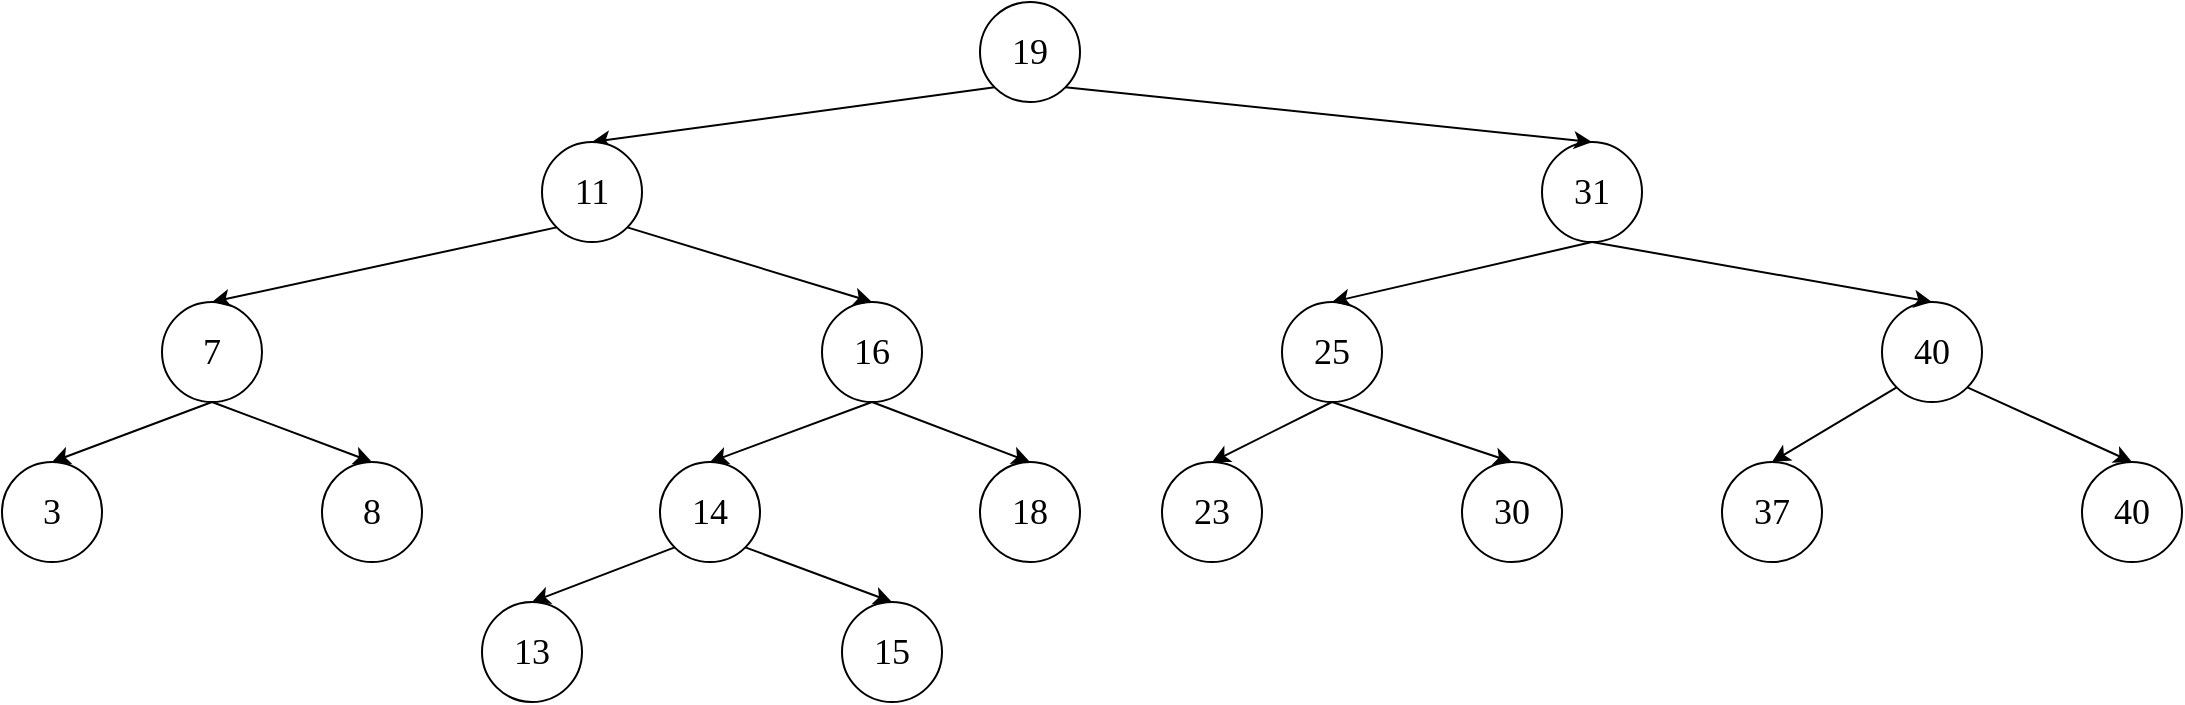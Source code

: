 <mxfile version="12.7.9" type="github"><diagram id="FcoZHNJtfD0jaj_GK4aV" name="Page-1"><mxGraphModel dx="1409" dy="689" grid="1" gridSize="10" guides="1" tooltips="1" connect="1" arrows="1" fold="1" page="1" pageScale="1" pageWidth="1169" pageHeight="827" math="0" shadow="0"><root><mxCell id="0"/><mxCell id="1" parent="0"/><mxCell id="nfVFmlzE19RpGHnIMwgc-1" value="&lt;font style=&quot;font-size: 18px&quot; face=&quot;Verdana&quot;&gt;19&lt;/font&gt;" style="ellipse;whiteSpace=wrap;html=1;aspect=fixed;" parent="1" vertex="1"><mxGeometry x="549" y="30" width="50" height="50" as="geometry"/></mxCell><mxCell id="nfVFmlzE19RpGHnIMwgc-2" value="" style="endArrow=classic;html=1;exitX=0;exitY=1;exitDx=0;exitDy=0;entryX=0.5;entryY=0;entryDx=0;entryDy=0;" parent="1" source="nfVFmlzE19RpGHnIMwgc-1" target="nfVFmlzE19RpGHnIMwgc-3" edge="1"><mxGeometry width="50" height="50" relative="1" as="geometry"><mxPoint x="550" y="400" as="sourcePoint"/><mxPoint x="460" y="160" as="targetPoint"/></mxGeometry></mxCell><mxCell id="nfVFmlzE19RpGHnIMwgc-3" value="&lt;font style=&quot;font-size: 18px&quot; face=&quot;Verdana&quot;&gt;11&lt;/font&gt;" style="ellipse;whiteSpace=wrap;html=1;aspect=fixed;" parent="1" vertex="1"><mxGeometry x="330" y="100" width="50" height="50" as="geometry"/></mxCell><mxCell id="nfVFmlzE19RpGHnIMwgc-9" value="&lt;font style=&quot;font-size: 18px&quot; face=&quot;Verdana&quot;&gt;31&lt;/font&gt;" style="ellipse;whiteSpace=wrap;html=1;aspect=fixed;" parent="1" vertex="1"><mxGeometry x="830" y="100" width="50" height="50" as="geometry"/></mxCell><mxCell id="nfVFmlzE19RpGHnIMwgc-10" value="" style="endArrow=classic;html=1;exitX=1;exitY=1;exitDx=0;exitDy=0;entryX=0.5;entryY=0;entryDx=0;entryDy=0;" parent="1" source="nfVFmlzE19RpGHnIMwgc-1" target="nfVFmlzE19RpGHnIMwgc-9" edge="1"><mxGeometry width="50" height="50" relative="1" as="geometry"><mxPoint x="550" y="400" as="sourcePoint"/><mxPoint x="600" y="350" as="targetPoint"/></mxGeometry></mxCell><mxCell id="nfVFmlzE19RpGHnIMwgc-11" value="&lt;font style=&quot;font-size: 18px&quot; face=&quot;Verdana&quot;&gt;7&lt;/font&gt;" style="ellipse;whiteSpace=wrap;html=1;aspect=fixed;" parent="1" vertex="1"><mxGeometry x="140" y="180" width="50" height="50" as="geometry"/></mxCell><mxCell id="nfVFmlzE19RpGHnIMwgc-12" value="" style="endArrow=classic;html=1;exitX=0;exitY=1;exitDx=0;exitDy=0;entryX=0.5;entryY=0;entryDx=0;entryDy=0;" parent="1" source="nfVFmlzE19RpGHnIMwgc-3" target="nfVFmlzE19RpGHnIMwgc-11" edge="1"><mxGeometry width="50" height="50" relative="1" as="geometry"><mxPoint x="335" y="150" as="sourcePoint"/><mxPoint x="530" y="350" as="targetPoint"/></mxGeometry></mxCell><mxCell id="nfVFmlzE19RpGHnIMwgc-13" value="&lt;font style=&quot;font-size: 18px&quot; face=&quot;Verdana&quot;&gt;16&lt;/font&gt;" style="ellipse;whiteSpace=wrap;html=1;aspect=fixed;" parent="1" vertex="1"><mxGeometry x="470" y="180" width="50" height="50" as="geometry"/></mxCell><mxCell id="nfVFmlzE19RpGHnIMwgc-14" value="" style="endArrow=classic;html=1;exitX=1;exitY=1;exitDx=0;exitDy=0;entryX=0.5;entryY=0;entryDx=0;entryDy=0;" parent="1" source="nfVFmlzE19RpGHnIMwgc-3" target="nfVFmlzE19RpGHnIMwgc-13" edge="1"><mxGeometry width="50" height="50" relative="1" as="geometry"><mxPoint x="360" y="220" as="sourcePoint"/><mxPoint x="285.355" y="244.645" as="targetPoint"/></mxGeometry></mxCell><mxCell id="nfVFmlzE19RpGHnIMwgc-15" value="&lt;font style=&quot;font-size: 18px&quot; face=&quot;Verdana&quot;&gt;3&lt;/font&gt;" style="ellipse;whiteSpace=wrap;html=1;aspect=fixed;" parent="1" vertex="1"><mxGeometry x="60" y="260" width="50" height="50" as="geometry"/></mxCell><mxCell id="nfVFmlzE19RpGHnIMwgc-16" value="" style="endArrow=classic;html=1;entryX=0.5;entryY=0;entryDx=0;entryDy=0;exitX=0.5;exitY=1;exitDx=0;exitDy=0;" parent="1" source="nfVFmlzE19RpGHnIMwgc-11" target="nfVFmlzE19RpGHnIMwgc-15" edge="1"><mxGeometry width="50" height="50" relative="1" as="geometry"><mxPoint x="150" y="270" as="sourcePoint"/><mxPoint x="410" y="563.64" as="targetPoint"/></mxGeometry></mxCell><mxCell id="nfVFmlzE19RpGHnIMwgc-17" value="&lt;font style=&quot;font-size: 18px&quot; face=&quot;Verdana&quot;&gt;8&lt;/font&gt;" style="ellipse;whiteSpace=wrap;html=1;aspect=fixed;" parent="1" vertex="1"><mxGeometry x="220" y="260" width="50" height="50" as="geometry"/></mxCell><mxCell id="nfVFmlzE19RpGHnIMwgc-18" value="" style="endArrow=classic;html=1;exitX=0.5;exitY=1;exitDx=0;exitDy=0;entryX=0.5;entryY=0;entryDx=0;entryDy=0;" parent="1" source="nfVFmlzE19RpGHnIMwgc-11" target="nfVFmlzE19RpGHnIMwgc-17" edge="1"><mxGeometry width="50" height="50" relative="1" as="geometry"><mxPoint x="229.998" y="229.998" as="sourcePoint"/><mxPoint x="617.32" y="504.64" as="targetPoint"/></mxGeometry></mxCell><mxCell id="nfVFmlzE19RpGHnIMwgc-19" value="&lt;font style=&quot;font-size: 18px&quot; face=&quot;Verdana&quot;&gt;14&lt;/font&gt;" style="ellipse;whiteSpace=wrap;html=1;aspect=fixed;" parent="1" vertex="1"><mxGeometry x="389" y="260" width="50" height="50" as="geometry"/></mxCell><mxCell id="nfVFmlzE19RpGHnIMwgc-20" value="&lt;font style=&quot;font-size: 18px&quot; face=&quot;Verdana&quot;&gt;13&lt;br&gt;&lt;/font&gt;" style="ellipse;whiteSpace=wrap;html=1;aspect=fixed;" parent="1" vertex="1"><mxGeometry x="300" y="330" width="50" height="50" as="geometry"/></mxCell><mxCell id="nfVFmlzE19RpGHnIMwgc-21" value="" style="endArrow=classic;html=1;exitX=0;exitY=1;exitDx=0;exitDy=0;entryX=0.5;entryY=0;entryDx=0;entryDy=0;" parent="1" source="nfVFmlzE19RpGHnIMwgc-19" target="nfVFmlzE19RpGHnIMwgc-20" edge="1"><mxGeometry width="50" height="50" relative="1" as="geometry"><mxPoint x="311.64" y="339" as="sourcePoint"/><mxPoint x="639" y="673.64" as="targetPoint"/></mxGeometry></mxCell><mxCell id="nfVFmlzE19RpGHnIMwgc-22" value="&lt;font style=&quot;font-size: 18px&quot; face=&quot;Verdana&quot;&gt;15&lt;/font&gt;" style="ellipse;whiteSpace=wrap;html=1;aspect=fixed;" parent="1" vertex="1"><mxGeometry x="480" y="330" width="50" height="50" as="geometry"/></mxCell><mxCell id="nfVFmlzE19RpGHnIMwgc-23" value="" style="endArrow=classic;html=1;exitX=1;exitY=1;exitDx=0;exitDy=0;entryX=0.5;entryY=0;entryDx=0;entryDy=0;" parent="1" source="nfVFmlzE19RpGHnIMwgc-19" target="nfVFmlzE19RpGHnIMwgc-22" edge="1"><mxGeometry width="50" height="50" relative="1" as="geometry"><mxPoint x="458.998" y="339.998" as="sourcePoint"/><mxPoint x="846.32" y="614.64" as="targetPoint"/></mxGeometry></mxCell><mxCell id="nfVFmlzE19RpGHnIMwgc-24" value="" style="endArrow=classic;html=1;exitX=0.5;exitY=1;exitDx=0;exitDy=0;entryX=0.5;entryY=0;entryDx=0;entryDy=0;" parent="1" source="nfVFmlzE19RpGHnIMwgc-13" target="nfVFmlzE19RpGHnIMwgc-19" edge="1"><mxGeometry width="50" height="50" relative="1" as="geometry"><mxPoint x="600" y="400" as="sourcePoint"/><mxPoint x="650" y="350" as="targetPoint"/></mxGeometry></mxCell><mxCell id="nfVFmlzE19RpGHnIMwgc-30" value="&lt;font style=&quot;font-size: 18px&quot; face=&quot;Verdana&quot;&gt;40&lt;/font&gt;" style="ellipse;whiteSpace=wrap;html=1;aspect=fixed;" parent="1" vertex="1"><mxGeometry x="1000" y="180" width="50" height="50" as="geometry"/></mxCell><mxCell id="nfVFmlzE19RpGHnIMwgc-31" value="&lt;font style=&quot;font-size: 18px&quot; face=&quot;Verdana&quot;&gt;37&lt;/font&gt;" style="ellipse;whiteSpace=wrap;html=1;aspect=fixed;" parent="1" vertex="1"><mxGeometry x="920" y="260" width="50" height="50" as="geometry"/></mxCell><mxCell id="nfVFmlzE19RpGHnIMwgc-32" value="" style="endArrow=classic;html=1;exitX=0;exitY=1;exitDx=0;exitDy=0;entryX=0.5;entryY=0;entryDx=0;entryDy=0;" parent="1" source="nfVFmlzE19RpGHnIMwgc-30" target="nfVFmlzE19RpGHnIMwgc-31" edge="1"><mxGeometry width="50" height="50" relative="1" as="geometry"><mxPoint x="912.64" y="249" as="sourcePoint"/><mxPoint x="1240" y="583.64" as="targetPoint"/></mxGeometry></mxCell><mxCell id="nfVFmlzE19RpGHnIMwgc-33" value="&lt;font style=&quot;font-size: 18px&quot; face=&quot;Verdana&quot;&gt;40&lt;/font&gt;" style="ellipse;whiteSpace=wrap;html=1;aspect=fixed;" parent="1" vertex="1"><mxGeometry x="1100" y="260" width="50" height="50" as="geometry"/></mxCell><mxCell id="nfVFmlzE19RpGHnIMwgc-34" value="" style="endArrow=classic;html=1;exitX=1;exitY=1;exitDx=0;exitDy=0;entryX=0.5;entryY=0;entryDx=0;entryDy=0;" parent="1" source="nfVFmlzE19RpGHnIMwgc-30" target="nfVFmlzE19RpGHnIMwgc-33" edge="1"><mxGeometry width="50" height="50" relative="1" as="geometry"><mxPoint x="1059.998" y="249.998" as="sourcePoint"/><mxPoint x="1447.32" y="524.64" as="targetPoint"/></mxGeometry></mxCell><mxCell id="nfVFmlzE19RpGHnIMwgc-35" value="&lt;font style=&quot;font-size: 18px&quot; face=&quot;Verdana&quot;&gt;25&lt;/font&gt;" style="ellipse;whiteSpace=wrap;html=1;aspect=fixed;" parent="1" vertex="1"><mxGeometry x="700" y="180" width="50" height="50" as="geometry"/></mxCell><mxCell id="nfVFmlzE19RpGHnIMwgc-36" value="&lt;font style=&quot;font-size: 18px&quot; face=&quot;Verdana&quot;&gt;18&lt;/font&gt;" style="ellipse;whiteSpace=wrap;html=1;aspect=fixed;" parent="1" vertex="1"><mxGeometry x="549" y="260" width="50" height="50" as="geometry"/></mxCell><mxCell id="nfVFmlzE19RpGHnIMwgc-37" value="" style="endArrow=classic;html=1;exitX=0.5;exitY=1;exitDx=0;exitDy=0;entryX=0.5;entryY=0;entryDx=0;entryDy=0;" parent="1" source="nfVFmlzE19RpGHnIMwgc-13" target="nfVFmlzE19RpGHnIMwgc-36" edge="1"><mxGeometry width="50" height="50" relative="1" as="geometry"><mxPoint x="571.64" y="269" as="sourcePoint"/><mxPoint x="899" y="603.64" as="targetPoint"/></mxGeometry></mxCell><mxCell id="nfVFmlzE19RpGHnIMwgc-38" value="&lt;font face=&quot;Verdana&quot;&gt;&lt;span style=&quot;font-size: 18px&quot;&gt;30&lt;/span&gt;&lt;/font&gt;" style="ellipse;whiteSpace=wrap;html=1;aspect=fixed;" parent="1" vertex="1"><mxGeometry x="790" y="260" width="50" height="50" as="geometry"/></mxCell><mxCell id="nfVFmlzE19RpGHnIMwgc-39" value="" style="endArrow=classic;html=1;exitX=0.5;exitY=1;exitDx=0;exitDy=0;entryX=0.5;entryY=0;entryDx=0;entryDy=0;" parent="1" source="nfVFmlzE19RpGHnIMwgc-35" target="nfVFmlzE19RpGHnIMwgc-38" edge="1"><mxGeometry width="50" height="50" relative="1" as="geometry"><mxPoint x="749.998" y="249.998" as="sourcePoint"/><mxPoint x="1137.32" y="524.64" as="targetPoint"/></mxGeometry></mxCell><mxCell id="nfVFmlzE19RpGHnIMwgc-40" value="" style="endArrow=classic;html=1;exitX=0.5;exitY=1;exitDx=0;exitDy=0;entryX=0.5;entryY=0;entryDx=0;entryDy=0;" parent="1" source="nfVFmlzE19RpGHnIMwgc-9" target="nfVFmlzE19RpGHnIMwgc-35" edge="1"><mxGeometry width="50" height="50" relative="1" as="geometry"><mxPoint x="600" y="400" as="sourcePoint"/><mxPoint x="650" y="350" as="targetPoint"/></mxGeometry></mxCell><mxCell id="nfVFmlzE19RpGHnIMwgc-41" value="" style="endArrow=classic;html=1;exitX=0.5;exitY=1;exitDx=0;exitDy=0;entryX=0.5;entryY=0;entryDx=0;entryDy=0;" parent="1" source="nfVFmlzE19RpGHnIMwgc-9" target="nfVFmlzE19RpGHnIMwgc-30" edge="1"><mxGeometry width="50" height="50" relative="1" as="geometry"><mxPoint x="600" y="400" as="sourcePoint"/><mxPoint x="650" y="350" as="targetPoint"/></mxGeometry></mxCell><mxCell id="B2q7uKoxz5tuvxJivNGn-1" value="&lt;font style=&quot;font-size: 18px&quot; face=&quot;Verdana&quot;&gt;23&lt;/font&gt;" style="ellipse;whiteSpace=wrap;html=1;aspect=fixed;" vertex="1" parent="1"><mxGeometry x="640" y="260" width="50" height="50" as="geometry"/></mxCell><mxCell id="B2q7uKoxz5tuvxJivNGn-2" value="" style="endArrow=classic;html=1;exitX=0.5;exitY=1;exitDx=0;exitDy=0;entryX=0.5;entryY=0;entryDx=0;entryDy=0;" edge="1" parent="1" source="nfVFmlzE19RpGHnIMwgc-35" target="B2q7uKoxz5tuvxJivNGn-1"><mxGeometry width="50" height="50" relative="1" as="geometry"><mxPoint x="560" y="380" as="sourcePoint"/><mxPoint x="610" y="330" as="targetPoint"/></mxGeometry></mxCell></root></mxGraphModel></diagram></mxfile>